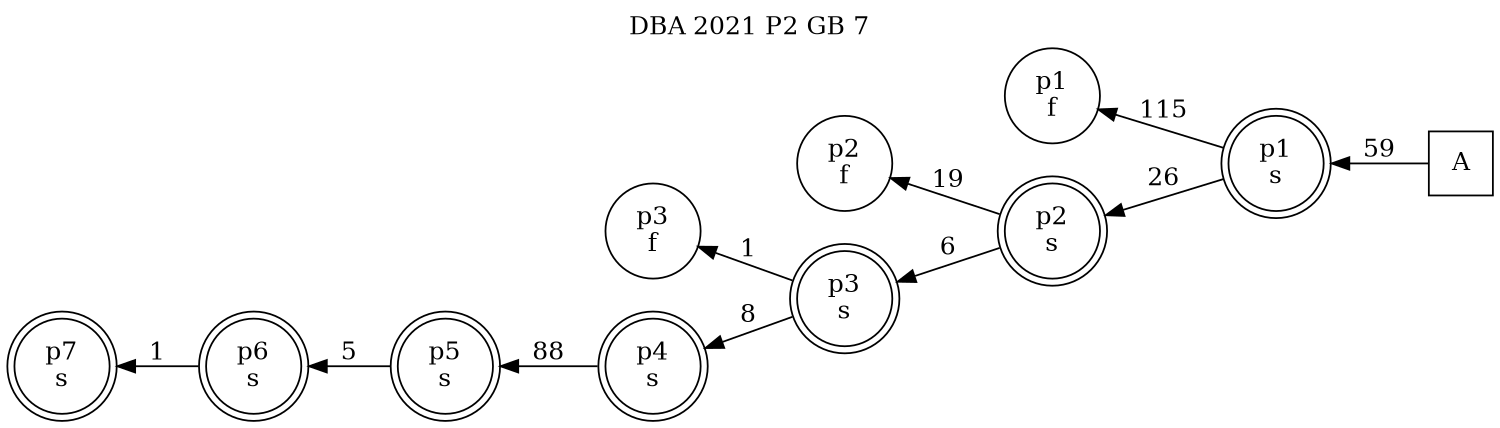 digraph DBA_2021_P2_GB_7_LOW {
labelloc="tl"
label= " DBA 2021 P2 GB 7 "
rankdir="RL";
graph [ size=" 10 , 10 !"]

"A" [shape="square" label="A"]
"p1_s" [shape="doublecircle" label="p1
s"]
"p1_f" [shape="circle" label="p1
f"]
"p2_s" [shape="doublecircle" label="p2
s"]
"p2_f" [shape="circle" label="p2
f"]
"p3_s" [shape="doublecircle" label="p3
s"]
"p3_f" [shape="circle" label="p3
f"]
"p4_s" [shape="doublecircle" label="p4
s"]
"p5_s" [shape="doublecircle" label="p5
s"]
"p6_s" [shape="doublecircle" label="p6
s"]
"p7_s" [shape="doublecircle" label="p7
s"]
"A" -> "p1_s" [ label=59]
"p1_s" -> "p1_f" [ label=115]
"p1_s" -> "p2_s" [ label=26]
"p2_s" -> "p2_f" [ label=19]
"p2_s" -> "p3_s" [ label=6]
"p3_s" -> "p3_f" [ label=1]
"p3_s" -> "p4_s" [ label=8]
"p4_s" -> "p5_s" [ label=88]
"p5_s" -> "p6_s" [ label=5]
"p6_s" -> "p7_s" [ label=1]
}
